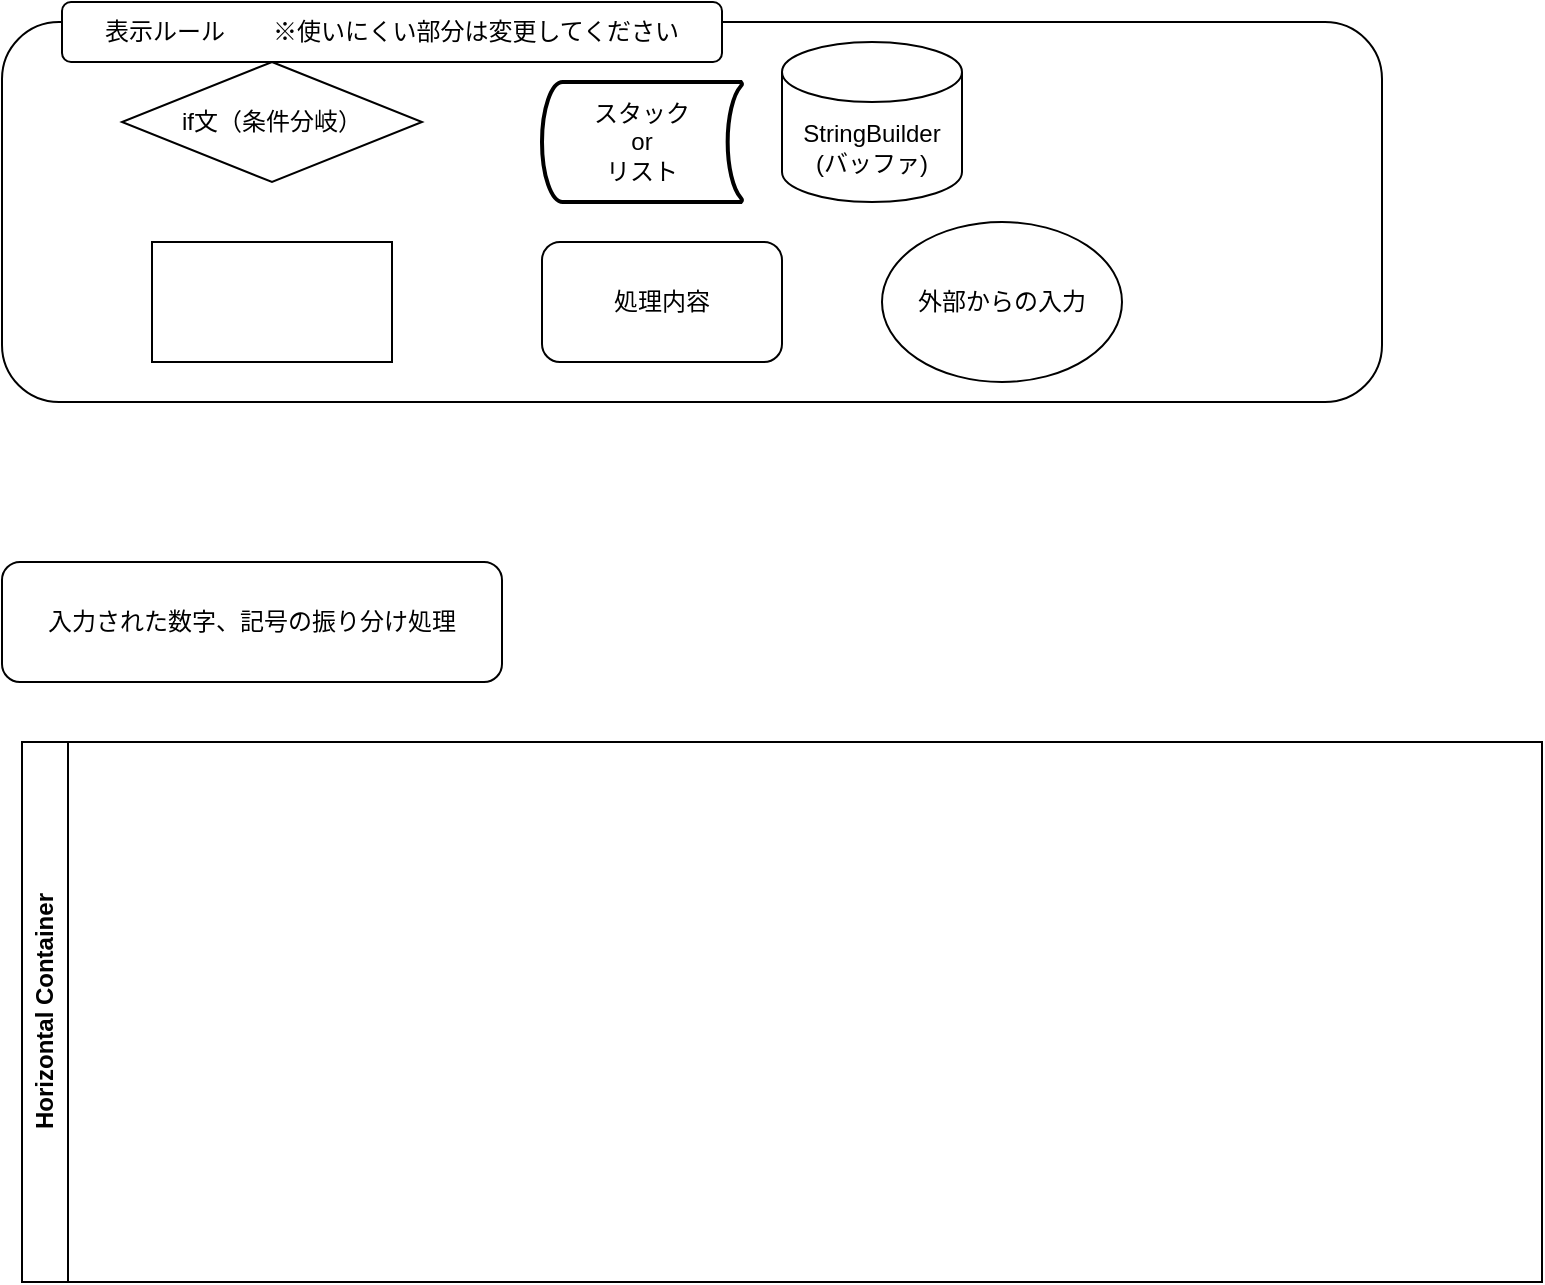 <mxfile version="24.7.17">
  <diagram id="kgpKYQtTHZ0yAKxKKP6v" name="Page-1">
    <mxGraphModel dx="521" dy="600" grid="1" gridSize="10" guides="1" tooltips="1" connect="1" arrows="1" fold="1" page="1" pageScale="1" pageWidth="1100" pageHeight="850" math="0" shadow="0">
      <root>
        <mxCell id="0" />
        <mxCell id="1" parent="0" />
        <mxCell id="upQc3EDG4fMrsP7-_Z8--2" value="Horizontal Container" style="swimlane;horizontal=0;whiteSpace=wrap;html=1;" vertex="1" parent="1">
          <mxGeometry x="100" y="380" width="760" height="270" as="geometry" />
        </mxCell>
        <mxCell id="upQc3EDG4fMrsP7-_Z8--4" value="" style="rounded=1;whiteSpace=wrap;html=1;" vertex="1" parent="1">
          <mxGeometry x="90" y="20" width="690" height="190" as="geometry" />
        </mxCell>
        <mxCell id="upQc3EDG4fMrsP7-_Z8--5" value="if文（条件分岐）" style="rhombus;whiteSpace=wrap;html=1;" vertex="1" parent="1">
          <mxGeometry x="150" y="40" width="150" height="60" as="geometry" />
        </mxCell>
        <mxCell id="upQc3EDG4fMrsP7-_Z8--6" value="" style="rounded=0;whiteSpace=wrap;html=1;" vertex="1" parent="1">
          <mxGeometry x="165" y="130" width="120" height="60" as="geometry" />
        </mxCell>
        <mxCell id="upQc3EDG4fMrsP7-_Z8--7" value="処理内容" style="rounded=1;whiteSpace=wrap;html=1;" vertex="1" parent="1">
          <mxGeometry x="360" y="130" width="120" height="60" as="geometry" />
        </mxCell>
        <mxCell id="upQc3EDG4fMrsP7-_Z8--8" value="表示ルール　　※使いにくい部分は変更してください" style="rounded=1;whiteSpace=wrap;html=1;" vertex="1" parent="1">
          <mxGeometry x="120" y="10" width="330" height="30" as="geometry" />
        </mxCell>
        <mxCell id="upQc3EDG4fMrsP7-_Z8--9" value="入力された数字、記号の振り分け処理" style="rounded=1;whiteSpace=wrap;html=1;" vertex="1" parent="1">
          <mxGeometry x="90" y="290" width="250" height="60" as="geometry" />
        </mxCell>
        <mxCell id="upQc3EDG4fMrsP7-_Z8--10" value="スタック&lt;div&gt;or&lt;br&gt;&lt;div&gt;リスト&lt;/div&gt;&lt;/div&gt;" style="strokeWidth=2;html=1;shape=mxgraph.flowchart.stored_data;whiteSpace=wrap;" vertex="1" parent="1">
          <mxGeometry x="360" y="50" width="100" height="60" as="geometry" />
        </mxCell>
        <mxCell id="upQc3EDG4fMrsP7-_Z8--11" value="外部からの入力" style="ellipse;whiteSpace=wrap;html=1;" vertex="1" parent="1">
          <mxGeometry x="530" y="120" width="120" height="80" as="geometry" />
        </mxCell>
        <mxCell id="upQc3EDG4fMrsP7-_Z8--12" value="StringBuilder&lt;div&gt;(バッファ)&lt;/div&gt;" style="shape=cylinder3;whiteSpace=wrap;html=1;boundedLbl=1;backgroundOutline=1;size=15;" vertex="1" parent="1">
          <mxGeometry x="480" y="30" width="90" height="80" as="geometry" />
        </mxCell>
      </root>
    </mxGraphModel>
  </diagram>
</mxfile>
